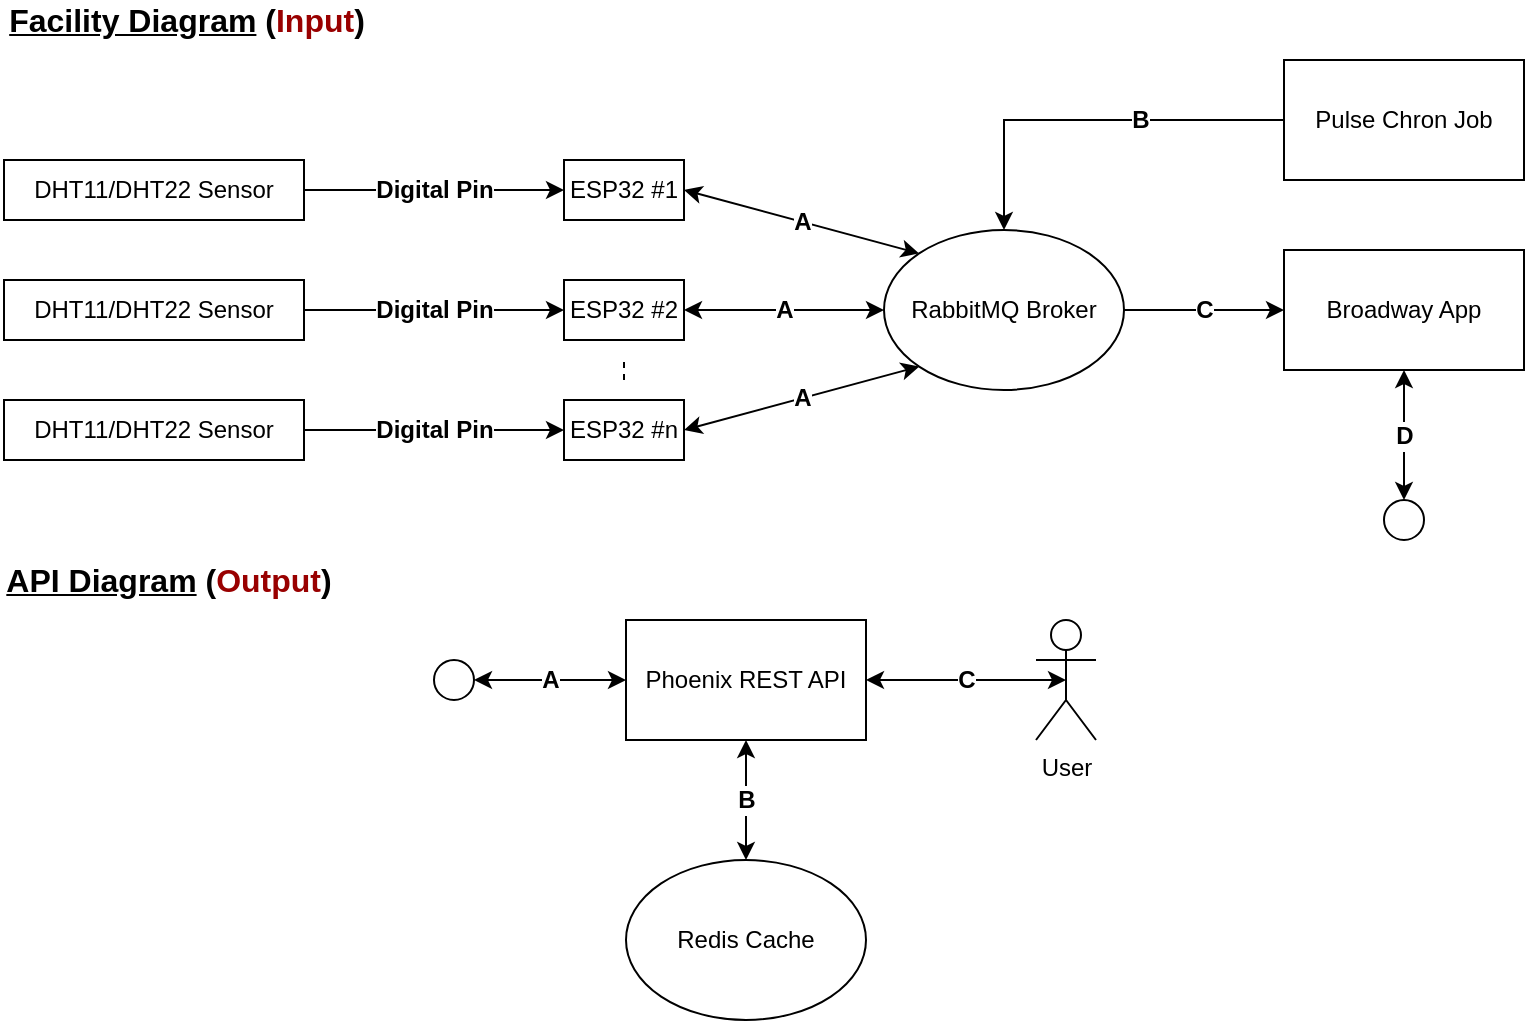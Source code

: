 <mxfile version="24.7.8">
  <diagram name="Page-1" id="MAllqAfLBLea2LckqZOi">
    <mxGraphModel dx="1434" dy="844" grid="1" gridSize="10" guides="1" tooltips="1" connect="1" arrows="1" fold="1" page="1" pageScale="1" pageWidth="850" pageHeight="1100" math="0" shadow="0">
      <root>
        <mxCell id="0" />
        <mxCell id="1" parent="0" />
        <mxCell id="USOqtzKKuF3D1rq9zsue-13" value="User" style="shape=umlActor;verticalLabelPosition=bottom;verticalAlign=top;html=1;outlineConnect=0;" parent="1" vertex="1">
          <mxGeometry x="561" y="360" width="30" height="60" as="geometry" />
        </mxCell>
        <mxCell id="h80tLXjlkXriCEG6QZvb-1" value="&lt;font style=&quot;font-size: 16px;&quot;&gt;&lt;b&gt;&lt;u&gt;Facility Diagram&lt;/u&gt;&amp;nbsp;(&lt;font color=&quot;#990000&quot;&gt;Input&lt;/font&gt;)&lt;/b&gt;&lt;/font&gt;" style="text;html=1;align=center;verticalAlign=middle;whiteSpace=wrap;rounded=0;" parent="1" vertex="1">
          <mxGeometry x="43" y="50" width="187" height="20" as="geometry" />
        </mxCell>
        <mxCell id="h80tLXjlkXriCEG6QZvb-2" value="ESP32 #1" style="rounded=0;whiteSpace=wrap;html=1;" parent="1" vertex="1">
          <mxGeometry x="325" y="130" width="60" height="30" as="geometry" />
        </mxCell>
        <mxCell id="h80tLXjlkXriCEG6QZvb-3" value="ESP32 #2" style="rounded=0;whiteSpace=wrap;html=1;" parent="1" vertex="1">
          <mxGeometry x="325" y="190" width="60" height="30" as="geometry" />
        </mxCell>
        <mxCell id="h80tLXjlkXriCEG6QZvb-5" value="ESP32 #n" style="rounded=0;whiteSpace=wrap;html=1;" parent="1" vertex="1">
          <mxGeometry x="325" y="250" width="60" height="30" as="geometry" />
        </mxCell>
        <mxCell id="h80tLXjlkXriCEG6QZvb-13" value="&lt;b&gt;&lt;font style=&quot;font-size: 12px;&quot;&gt;Digital Pin&lt;/font&gt;&lt;/b&gt;" style="edgeStyle=orthogonalEdgeStyle;rounded=0;orthogonalLoop=1;jettySize=auto;html=1;entryX=0;entryY=0.5;entryDx=0;entryDy=0;" parent="1" source="h80tLXjlkXriCEG6QZvb-6" target="h80tLXjlkXriCEG6QZvb-2" edge="1">
          <mxGeometry relative="1" as="geometry" />
        </mxCell>
        <mxCell id="h80tLXjlkXriCEG6QZvb-6" value="DHT11/DHT22 Sensor" style="rounded=0;whiteSpace=wrap;html=1;" parent="1" vertex="1">
          <mxGeometry x="45" y="130" width="150" height="30" as="geometry" />
        </mxCell>
        <mxCell id="h80tLXjlkXriCEG6QZvb-14" value="&lt;b&gt;&lt;font style=&quot;font-size: 12px;&quot;&gt;Digital Pin&lt;/font&gt;&lt;/b&gt;" style="edgeStyle=orthogonalEdgeStyle;rounded=0;orthogonalLoop=1;jettySize=auto;html=1;entryX=0;entryY=0.5;entryDx=0;entryDy=0;" parent="1" source="h80tLXjlkXriCEG6QZvb-7" target="h80tLXjlkXriCEG6QZvb-3" edge="1">
          <mxGeometry relative="1" as="geometry" />
        </mxCell>
        <mxCell id="h80tLXjlkXriCEG6QZvb-7" value="DHT11/DHT22 Sensor" style="rounded=0;whiteSpace=wrap;html=1;" parent="1" vertex="1">
          <mxGeometry x="45" y="190" width="150" height="30" as="geometry" />
        </mxCell>
        <mxCell id="h80tLXjlkXriCEG6QZvb-15" value="&lt;b&gt;&lt;font style=&quot;font-size: 12px;&quot;&gt;Digital Pin&lt;/font&gt;&lt;/b&gt;" style="edgeStyle=orthogonalEdgeStyle;rounded=0;orthogonalLoop=1;jettySize=auto;html=1;" parent="1" source="h80tLXjlkXriCEG6QZvb-8" target="h80tLXjlkXriCEG6QZvb-5" edge="1">
          <mxGeometry relative="1" as="geometry" />
        </mxCell>
        <mxCell id="h80tLXjlkXriCEG6QZvb-8" value="DHT11/DHT22 Sensor" style="rounded=0;whiteSpace=wrap;html=1;" parent="1" vertex="1">
          <mxGeometry x="45" y="250" width="150" height="30" as="geometry" />
        </mxCell>
        <mxCell id="h80tLXjlkXriCEG6QZvb-18" value="&lt;b&gt;&lt;font style=&quot;font-size: 12px;&quot;&gt;A&lt;/font&gt;&lt;/b&gt;" style="endArrow=classic;startArrow=classic;html=1;rounded=0;exitX=1;exitY=0.5;exitDx=0;exitDy=0;entryX=0;entryY=0.5;entryDx=0;entryDy=0;" parent="1" source="h80tLXjlkXriCEG6QZvb-3" target="h80tLXjlkXriCEG6QZvb-22" edge="1">
          <mxGeometry width="50" height="50" relative="1" as="geometry">
            <mxPoint x="515" y="330" as="sourcePoint" />
            <mxPoint x="485" y="185" as="targetPoint" />
          </mxGeometry>
        </mxCell>
        <mxCell id="h80tLXjlkXriCEG6QZvb-20" value="&lt;b&gt;&lt;font style=&quot;font-size: 12px;&quot;&gt;A&lt;/font&gt;&lt;/b&gt;" style="endArrow=classic;startArrow=classic;html=1;rounded=0;exitX=1;exitY=0.5;exitDx=0;exitDy=0;entryX=0;entryY=1;entryDx=0;entryDy=0;" parent="1" source="h80tLXjlkXriCEG6QZvb-5" target="h80tLXjlkXriCEG6QZvb-22" edge="1">
          <mxGeometry width="50" height="50" relative="1" as="geometry">
            <mxPoint x="455" y="310" as="sourcePoint" />
            <mxPoint x="496.716" y="213.284" as="targetPoint" />
          </mxGeometry>
        </mxCell>
        <mxCell id="h80tLXjlkXriCEG6QZvb-21" value="&lt;b&gt;&lt;font style=&quot;font-size: 12px;&quot;&gt;A&lt;/font&gt;&lt;/b&gt;" style="endArrow=classic;startArrow=classic;html=1;rounded=0;exitX=1;exitY=0.5;exitDx=0;exitDy=0;entryX=0;entryY=0;entryDx=0;entryDy=0;" parent="1" source="h80tLXjlkXriCEG6QZvb-2" target="h80tLXjlkXriCEG6QZvb-22" edge="1">
          <mxGeometry width="50" height="50" relative="1" as="geometry">
            <mxPoint x="445" y="150" as="sourcePoint" />
            <mxPoint x="496.716" y="156.716" as="targetPoint" />
          </mxGeometry>
        </mxCell>
        <mxCell id="h80tLXjlkXriCEG6QZvb-58" value="&lt;b&gt;&lt;font style=&quot;font-size: 12px;&quot;&gt;C&lt;/font&gt;&lt;/b&gt;" style="edgeStyle=orthogonalEdgeStyle;rounded=0;orthogonalLoop=1;jettySize=auto;html=1;entryX=0;entryY=0.5;entryDx=0;entryDy=0;" parent="1" source="h80tLXjlkXriCEG6QZvb-22" target="h80tLXjlkXriCEG6QZvb-24" edge="1">
          <mxGeometry relative="1" as="geometry" />
        </mxCell>
        <mxCell id="h80tLXjlkXriCEG6QZvb-22" value="RabbitMQ Broker" style="ellipse;whiteSpace=wrap;html=1;" parent="1" vertex="1">
          <mxGeometry x="485" y="165" width="120" height="80" as="geometry" />
        </mxCell>
        <mxCell id="h80tLXjlkXriCEG6QZvb-23" value="" style="endArrow=none;dashed=1;html=1;rounded=0;" parent="1" edge="1">
          <mxGeometry width="50" height="50" relative="1" as="geometry">
            <mxPoint x="355" y="240" as="sourcePoint" />
            <mxPoint x="355" y="230" as="targetPoint" />
          </mxGeometry>
        </mxCell>
        <mxCell id="h80tLXjlkXriCEG6QZvb-24" value="Broadway App" style="rounded=0;whiteSpace=wrap;html=1;" parent="1" vertex="1">
          <mxGeometry x="685" y="175" width="120" height="60" as="geometry" />
        </mxCell>
        <mxCell id="h80tLXjlkXriCEG6QZvb-26" value="" style="ellipse;whiteSpace=wrap;html=1;aspect=fixed;" parent="1" vertex="1">
          <mxGeometry x="735" y="300" width="20" height="20" as="geometry" />
        </mxCell>
        <mxCell id="h80tLXjlkXriCEG6QZvb-29" value="&lt;b&gt;&lt;font style=&quot;font-size: 12px;&quot;&gt;B&lt;/font&gt;&lt;/b&gt;" style="edgeStyle=orthogonalEdgeStyle;rounded=0;orthogonalLoop=1;jettySize=auto;html=1;entryX=0.5;entryY=0;entryDx=0;entryDy=0;spacingLeft=52;" parent="1" source="h80tLXjlkXriCEG6QZvb-28" target="h80tLXjlkXriCEG6QZvb-22" edge="1">
          <mxGeometry x="0.005" relative="1" as="geometry">
            <mxPoint as="offset" />
          </mxGeometry>
        </mxCell>
        <mxCell id="h80tLXjlkXriCEG6QZvb-28" value="Pulse Chron Job" style="rounded=0;whiteSpace=wrap;html=1;" parent="1" vertex="1">
          <mxGeometry x="685" y="80" width="120" height="60" as="geometry" />
        </mxCell>
        <mxCell id="h80tLXjlkXriCEG6QZvb-30" value="&lt;font style=&quot;font-size: 16px;&quot;&gt;&lt;b&gt;&lt;u&gt;API Diagram&lt;/u&gt;&amp;nbsp;(&lt;font color=&quot;#990000&quot;&gt;Output&lt;/font&gt;)&lt;/b&gt;&lt;/font&gt;" style="text;html=1;align=center;verticalAlign=middle;whiteSpace=wrap;rounded=0;" parent="1" vertex="1">
          <mxGeometry x="43" y="330" width="169" height="20" as="geometry" />
        </mxCell>
        <mxCell id="h80tLXjlkXriCEG6QZvb-31" value="" style="ellipse;whiteSpace=wrap;html=1;aspect=fixed;" parent="1" vertex="1">
          <mxGeometry x="260" y="380" width="20" height="20" as="geometry" />
        </mxCell>
        <mxCell id="h80tLXjlkXriCEG6QZvb-32" value="Phoenix REST API" style="rounded=0;whiteSpace=wrap;html=1;" parent="1" vertex="1">
          <mxGeometry x="356" y="360" width="120" height="60" as="geometry" />
        </mxCell>
        <mxCell id="h80tLXjlkXriCEG6QZvb-35" value="&lt;b&gt;&lt;font style=&quot;font-size: 12px;&quot;&gt;D&lt;/font&gt;&lt;/b&gt;" style="endArrow=classic;startArrow=classic;html=1;rounded=0;entryX=0.5;entryY=1;entryDx=0;entryDy=0;exitX=0.5;exitY=0;exitDx=0;exitDy=0;" parent="1" source="h80tLXjlkXriCEG6QZvb-26" target="h80tLXjlkXriCEG6QZvb-24" edge="1">
          <mxGeometry width="50" height="50" relative="1" as="geometry">
            <mxPoint x="655" y="380" as="sourcePoint" />
            <mxPoint x="705" y="330" as="targetPoint" />
          </mxGeometry>
        </mxCell>
        <mxCell id="h80tLXjlkXriCEG6QZvb-36" value="Redis Cache" style="ellipse;whiteSpace=wrap;html=1;" parent="1" vertex="1">
          <mxGeometry x="356" y="480" width="120" height="80" as="geometry" />
        </mxCell>
        <mxCell id="h80tLXjlkXriCEG6QZvb-37" value="&lt;b&gt;&lt;font style=&quot;font-size: 12px;&quot;&gt;A&lt;/font&gt;&lt;/b&gt;" style="endArrow=classic;startArrow=classic;html=1;rounded=0;entryX=0;entryY=0.5;entryDx=0;entryDy=0;exitX=1;exitY=0.5;exitDx=0;exitDy=0;" parent="1" source="h80tLXjlkXriCEG6QZvb-31" target="h80tLXjlkXriCEG6QZvb-32" edge="1">
          <mxGeometry width="50" height="50" relative="1" as="geometry">
            <mxPoint x="286" y="520" as="sourcePoint" />
            <mxPoint x="336" y="470" as="targetPoint" />
          </mxGeometry>
        </mxCell>
        <mxCell id="h80tLXjlkXriCEG6QZvb-38" value="&lt;b&gt;&lt;font style=&quot;font-size: 12px;&quot;&gt;B&lt;/font&gt;&lt;/b&gt;" style="endArrow=classic;startArrow=classic;html=1;rounded=0;entryX=0.5;entryY=1;entryDx=0;entryDy=0;exitX=0.5;exitY=0;exitDx=0;exitDy=0;" parent="1" source="h80tLXjlkXriCEG6QZvb-36" target="h80tLXjlkXriCEG6QZvb-32" edge="1">
          <mxGeometry width="50" height="50" relative="1" as="geometry">
            <mxPoint x="276" y="530" as="sourcePoint" />
            <mxPoint x="326" y="480" as="targetPoint" />
          </mxGeometry>
        </mxCell>
        <mxCell id="h80tLXjlkXriCEG6QZvb-39" value="&lt;b&gt;&lt;font style=&quot;font-size: 12px;&quot;&gt;C&lt;/font&gt;&lt;/b&gt;" style="endArrow=classic;startArrow=classic;html=1;rounded=0;exitX=1;exitY=0.5;exitDx=0;exitDy=0;entryX=0.5;entryY=0.5;entryDx=0;entryDy=0;entryPerimeter=0;" parent="1" source="h80tLXjlkXriCEG6QZvb-32" target="USOqtzKKuF3D1rq9zsue-13" edge="1">
          <mxGeometry width="50" height="50" relative="1" as="geometry">
            <mxPoint x="616" y="540" as="sourcePoint" />
            <mxPoint x="666" y="490" as="targetPoint" />
          </mxGeometry>
        </mxCell>
      </root>
    </mxGraphModel>
  </diagram>
</mxfile>
